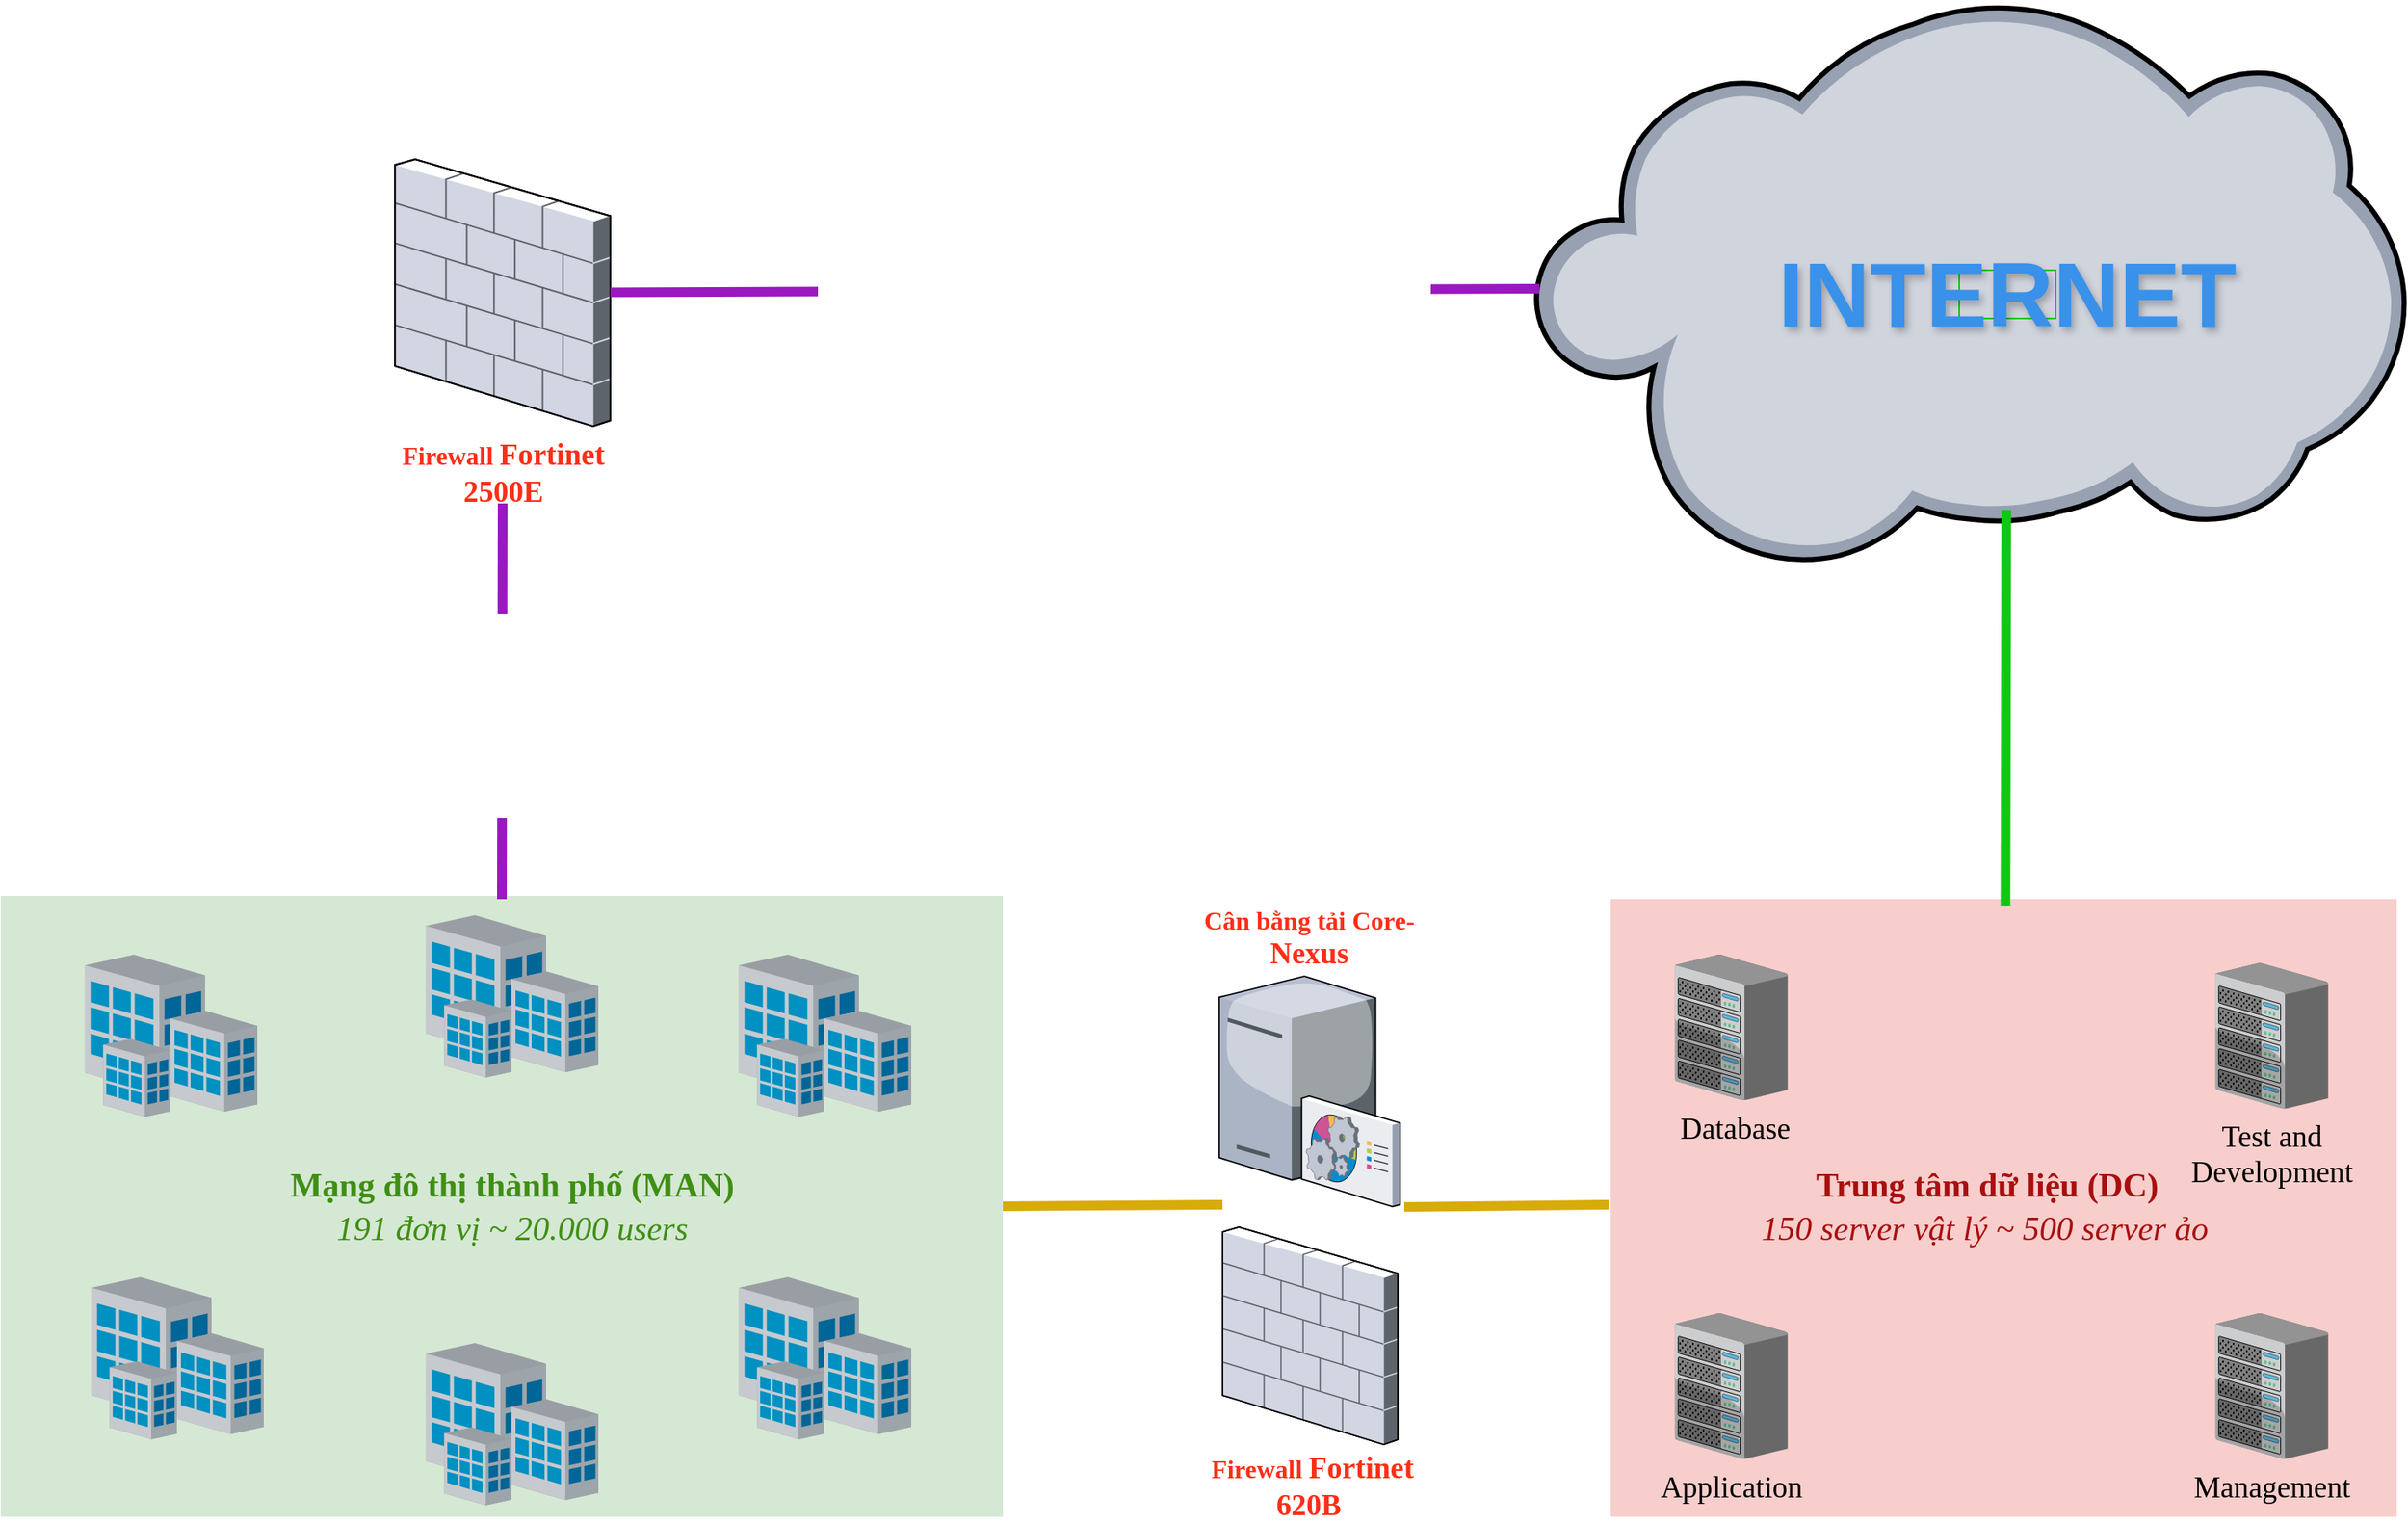 <mxfile version="24.4.7" type="github">
  <diagram name="Page-1" id="e3a06f82-3646-2815-327d-82caf3d4e204">
    <mxGraphModel dx="3188" dy="1986" grid="1" gridSize="10" guides="1" tooltips="1" connect="1" arrows="1" fold="1" page="1" pageScale="1.5" pageWidth="1169" pageHeight="826" background="none" math="0" shadow="0">
      <root>
        <mxCell id="0" style=";html=1;" />
        <mxCell id="1" style=";html=1;" parent="0" />
        <mxCell id="6a7d8f32e03d9370-61" value="" style="whiteSpace=wrap;html=1;fillColor=#f8cecc;fontSize=14;strokeColor=none;verticalAlign=top;fontColor=#3f8f14;" parent="1" vertex="1">
          <mxGeometry x="1921.29" y="760" width="488.71" height="384" as="geometry" />
        </mxCell>
        <mxCell id="6a7d8f32e03d9370-60" value="" style="whiteSpace=wrap;html=1;fillColor=#d5e8d4;fontSize=14;strokeColor=none;verticalAlign=top;" parent="1" vertex="1">
          <mxGeometry x="920.5" y="758" width="623" height="386" as="geometry" />
        </mxCell>
        <mxCell id="6a7d8f32e03d9370-16" value="&lt;span id=&quot;docs-internal-guid-9d835d87-7fff-4643-cab0-f77259b9171f&quot;&gt;&lt;span style=&quot;font-size: 14pt; font-family: &amp;quot;Times New Roman&amp;quot;, serif; background-color: transparent; font-variant-numeric: normal; font-variant-east-asian: normal; font-variant-alternates: normal; font-variant-position: normal; vertical-align: baseline; white-space: pre-wrap;&quot;&gt;&amp;nbsp;Database&lt;/span&gt;&lt;/span&gt;" style="verticalLabelPosition=bottom;aspect=fixed;html=1;verticalAlign=top;strokeColor=none;shape=mxgraph.citrix.chassis;fillColor=#66B2FF;gradientColor=#0066CC;fontSize=14;" parent="1" vertex="1">
          <mxGeometry x="1961.29" y="794.5" width="70.11" height="90.5" as="geometry" />
        </mxCell>
        <mxCell id="6a7d8f32e03d9370-31" value="" style="verticalLabelPosition=bottom;aspect=fixed;html=1;verticalAlign=top;strokeColor=none;shape=mxgraph.citrix.site;fillColor=#66B2FF;gradientColor=#0066CC;fontSize=14;" parent="1" vertex="1">
          <mxGeometry x="1379.5" y="995" width="107" height="101" as="geometry" />
        </mxCell>
        <mxCell id="3PxMr9hApGVc-ur7nNP5-1" value="&lt;span id=&quot;docs-internal-guid-a3162c0a-7fff-53ce-2dbf-dc34f5ae93af&quot; style=&quot;font-size: 21px;&quot;&gt;&lt;span style=&quot;font-family: &amp;quot;Times New Roman&amp;quot;, serif; background-color: transparent; font-variant-numeric: normal; font-variant-east-asian: normal; font-variant-alternates: normal; font-variant-position: normal; vertical-align: baseline; white-space-collapse: preserve;&quot;&gt;&lt;b style=&quot;&quot;&gt;&lt;font style=&quot;font-size: 21px;&quot;&gt;Mạng đô thị thành phố (MAN)&lt;/font&gt;&lt;/b&gt;&lt;/span&gt;&lt;/span&gt;&lt;div style=&quot;font-size: 21px;&quot;&gt;&lt;font face=&quot;Times New Roman, serif&quot; style=&quot;font-size: 21px;&quot;&gt;&lt;span style=&quot;white-space-collapse: preserve;&quot;&gt;&lt;i style=&quot;&quot;&gt;191 đơn vị ~ 20.000 users&lt;/i&gt;&lt;/span&gt;&lt;/font&gt;&lt;/div&gt;" style="text;strokeColor=none;fillColor=none;html=1;align=center;verticalAlign=middle;whiteSpace=wrap;rounded=0;fontSize=16;fontColor=#3f8f14;" vertex="1" parent="1">
          <mxGeometry x="1096.5" y="926" width="283" height="50" as="geometry" />
        </mxCell>
        <mxCell id="3PxMr9hApGVc-ur7nNP5-2" value="" style="verticalLabelPosition=bottom;aspect=fixed;html=1;verticalAlign=top;strokeColor=none;shape=mxgraph.citrix.site;fillColor=#66B2FF;gradientColor=#0066CC;fontSize=14;" vertex="1" parent="1">
          <mxGeometry x="1185" y="1036" width="107" height="101" as="geometry" />
        </mxCell>
        <mxCell id="3PxMr9hApGVc-ur7nNP5-3" value="" style="verticalLabelPosition=bottom;aspect=fixed;html=1;verticalAlign=top;strokeColor=none;shape=mxgraph.citrix.site;fillColor=#66B2FF;gradientColor=#0066CC;fontSize=14;" vertex="1" parent="1">
          <mxGeometry x="973" y="794.5" width="107" height="101" as="geometry" />
        </mxCell>
        <mxCell id="3PxMr9hApGVc-ur7nNP5-4" value="" style="verticalLabelPosition=bottom;aspect=fixed;html=1;verticalAlign=top;strokeColor=none;shape=mxgraph.citrix.site;fillColor=#66B2FF;gradientColor=#0066CC;fontSize=14;" vertex="1" parent="1">
          <mxGeometry x="977" y="995" width="107" height="101" as="geometry" />
        </mxCell>
        <mxCell id="3PxMr9hApGVc-ur7nNP5-5" value="" style="verticalLabelPosition=bottom;aspect=fixed;html=1;verticalAlign=top;strokeColor=none;shape=mxgraph.citrix.site;fillColor=#66B2FF;gradientColor=#0066CC;fontSize=14;" vertex="1" parent="1">
          <mxGeometry x="1379.5" y="794.5" width="107" height="101" as="geometry" />
        </mxCell>
        <mxCell id="3PxMr9hApGVc-ur7nNP5-6" value="" style="verticalLabelPosition=bottom;aspect=fixed;html=1;verticalAlign=top;strokeColor=none;shape=mxgraph.citrix.site;fillColor=#66B2FF;gradientColor=#0066CC;fontSize=14;" vertex="1" parent="1">
          <mxGeometry x="1185" y="770" width="107" height="101" as="geometry" />
        </mxCell>
        <mxCell id="3PxMr9hApGVc-ur7nNP5-7" value="&lt;div style=&quot;font-size: 21px;&quot;&gt;&lt;span style=&quot;font-size: 21px;&quot; id=&quot;docs-internal-guid-ce577cba-7fff-6681-e3cf-3ff28a774a8f&quot;&gt;&lt;span style=&quot;font-size: 21px; font-family: &amp;quot;Times New Roman&amp;quot;, serif; background-color: transparent; font-variant-numeric: normal; font-variant-east-asian: normal; font-variant-alternates: normal; font-variant-position: normal; vertical-align: baseline; white-space-collapse: preserve;&quot;&gt;&lt;b style=&quot;font-size: 21px;&quot;&gt;Trung tâm dữ liệu (DC)&lt;/b&gt;&lt;/span&gt;&lt;/span&gt;&lt;/div&gt;&lt;div style=&quot;font-size: 21px;&quot;&gt;&lt;font style=&quot;font-size: 21px;&quot; face=&quot;Times New Roman, serif&quot;&gt;&lt;span style=&quot;white-space-collapse: preserve; font-size: 21px;&quot;&gt;&lt;i style=&quot;font-size: 21px;&quot;&gt;150 server vật lý ~ 500 server ảo &lt;/i&gt;&lt;/span&gt;&lt;/font&gt;&lt;/div&gt;" style="text;strokeColor=none;fillColor=none;html=1;align=center;verticalAlign=middle;whiteSpace=wrap;rounded=0;fontSize=21;fontColor=#a81010;" vertex="1" parent="1">
          <mxGeometry x="2014.29" y="926" width="283" height="50" as="geometry" />
        </mxCell>
        <mxCell id="3PxMr9hApGVc-ur7nNP5-8" value="&lt;span id=&quot;docs-internal-guid-d623d883-7fff-5d30-a4e0-7b7bfae6a25a&quot;&gt;&lt;span style=&quot;font-size: 14pt; font-family: &amp;quot;Times New Roman&amp;quot;, serif; background-color: transparent; font-variant-numeric: normal; font-variant-east-asian: normal; font-variant-alternates: normal; font-variant-position: normal; vertical-align: baseline; white-space: pre-wrap;&quot;&gt;Application &lt;/span&gt;&lt;/span&gt;" style="verticalLabelPosition=bottom;aspect=fixed;html=1;verticalAlign=top;strokeColor=none;shape=mxgraph.citrix.chassis;fillColor=#66B2FF;gradientColor=#0066CC;fontSize=14;" vertex="1" parent="1">
          <mxGeometry x="1961.29" y="1017.5" width="70.11" height="90.5" as="geometry" />
        </mxCell>
        <mxCell id="3PxMr9hApGVc-ur7nNP5-9" value="&lt;span id=&quot;docs-internal-guid-1cf09a69-7fff-9a33-591f-fb55b128711d&quot;&gt;&lt;span style=&quot;font-size: 14pt; font-family: &amp;quot;Times New Roman&amp;quot;, serif; background-color: transparent; font-variant-numeric: normal; font-variant-east-asian: normal; font-variant-alternates: normal; font-variant-position: normal; vertical-align: baseline; white-space: pre-wrap;&quot;&gt;Test and Development&lt;/span&gt;&lt;/span&gt;" style="verticalLabelPosition=bottom;aspect=fixed;html=1;verticalAlign=top;strokeColor=none;shape=mxgraph.citrix.chassis;fillColor=#66B2FF;gradientColor=#0066CC;fontSize=14;" vertex="1" parent="1">
          <mxGeometry x="2297.29" y="799.75" width="70.11" height="90.5" as="geometry" />
        </mxCell>
        <mxCell id="3PxMr9hApGVc-ur7nNP5-10" value="&lt;span id=&quot;docs-internal-guid-0598049a-7fff-75d8-6361-de486bc13585&quot;&gt;&lt;span style=&quot;font-size: 14pt; font-family: &amp;quot;Times New Roman&amp;quot;, serif; background-color: transparent; font-variant-numeric: normal; font-variant-east-asian: normal; font-variant-alternates: normal; font-variant-position: normal; vertical-align: baseline; white-space: pre-wrap;&quot;&gt;Management&lt;/span&gt;&lt;/span&gt;" style="verticalLabelPosition=bottom;aspect=fixed;html=1;verticalAlign=top;strokeColor=none;shape=mxgraph.citrix.chassis;fillColor=#66B2FF;gradientColor=#0066CC;fontSize=14;" vertex="1" parent="1">
          <mxGeometry x="2297.29" y="1017.5" width="70.11" height="90.5" as="geometry" />
        </mxCell>
        <mxCell id="3PxMr9hApGVc-ur7nNP5-13" value="" style="verticalLabelPosition=bottom;sketch=0;aspect=fixed;html=1;verticalAlign=top;strokeColor=none;align=center;outlineConnect=0;shape=mxgraph.citrix.firewall;" vertex="1" parent="1">
          <mxGeometry x="1165.56" y="300" width="133.87" height="166" as="geometry" />
        </mxCell>
        <mxCell id="3PxMr9hApGVc-ur7nNP5-15" value="" style="verticalLabelPosition=bottom;sketch=0;aspect=fixed;html=1;verticalAlign=top;strokeColor=none;align=center;outlineConnect=0;shape=mxgraph.citrix.cloud;textShadow=0;" vertex="1" parent="1">
          <mxGeometry x="1873.29" y="201" width="542.42" height="354" as="geometry" />
        </mxCell>
        <mxCell id="3PxMr9hApGVc-ur7nNP5-17" value="&lt;font color=&quot;#ff2e17&quot;&gt;Firewall&amp;nbsp;&lt;span id=&quot;docs-internal-guid-8ebe34da-7fff-6cad-656f-97937fef2c96&quot; style=&quot;&quot;&gt;&lt;span style=&quot;font-size: 14pt; background-color: transparent; font-variant-numeric: normal; font-variant-east-asian: normal; font-variant-alternates: normal; font-variant-position: normal; vertical-align: baseline; white-space-collapse: preserve;&quot;&gt;Fortinet 2500E&lt;/span&gt;&lt;/span&gt;&lt;/font&gt;" style="text;strokeColor=none;fillColor=none;html=1;align=center;verticalAlign=middle;whiteSpace=wrap;rounded=0;fontSize=16;fontStyle=1;fontFamily=Times New Roman;" vertex="1" parent="1">
          <mxGeometry x="1163.5" y="480" width="138" height="30" as="geometry" />
        </mxCell>
        <mxCell id="3PxMr9hApGVc-ur7nNP5-19" value="" style="verticalLabelPosition=bottom;sketch=0;aspect=fixed;html=1;verticalAlign=top;strokeColor=none;align=center;outlineConnect=0;shape=mxgraph.citrix.command_center;" vertex="1" parent="1">
          <mxGeometry x="1678" y="808" width="112.47" height="143" as="geometry" />
        </mxCell>
        <mxCell id="3PxMr9hApGVc-ur7nNP5-20" value="" style="verticalLabelPosition=bottom;sketch=0;aspect=fixed;html=1;verticalAlign=top;strokeColor=none;align=center;outlineConnect=0;shape=mxgraph.citrix.firewall;" vertex="1" parent="1">
          <mxGeometry x="1680.06" y="964" width="108.87" height="135" as="geometry" />
        </mxCell>
        <mxCell id="3PxMr9hApGVc-ur7nNP5-21" value="&lt;font color=&quot;#ff2e17&quot;&gt;Firewall&amp;nbsp;&lt;span id=&quot;docs-internal-guid-8ebe34da-7fff-6cad-656f-97937fef2c96&quot;&gt;&lt;span style=&quot;font-size: 14pt; background-color: transparent; font-variant-numeric: normal; font-variant-east-asian: normal; font-variant-alternates: normal; font-variant-position: normal; vertical-align: baseline; white-space-collapse: preserve;&quot;&gt;Fortinet&lt;/span&gt;&lt;/span&gt;&lt;/font&gt;&lt;div&gt;&lt;font color=&quot;#ff2e17&quot;&gt;&lt;span&gt;&lt;span style=&quot;font-size: 14pt; background-color: transparent; font-variant-numeric: normal; font-variant-east-asian: normal; font-variant-alternates: normal; font-variant-position: normal; vertical-align: baseline; white-space-collapse: preserve;&quot;&gt;620B &lt;/span&gt;&lt;/span&gt;&lt;/font&gt;&lt;/div&gt;" style="text;strokeColor=none;fillColor=none;html=1;align=center;verticalAlign=middle;whiteSpace=wrap;rounded=0;fontSize=16;fontStyle=1;fontFamily=Times New Roman;" vertex="1" parent="1">
          <mxGeometry x="1667" y="1110" width="138" height="30" as="geometry" />
        </mxCell>
        <mxCell id="3PxMr9hApGVc-ur7nNP5-22" value="&lt;font color=&quot;#ff2e17&quot;&gt;&lt;span id=&quot;docs-internal-guid-8ebe34da-7fff-6cad-656f-97937fef2c96&quot;&gt;&lt;span style=&quot;background-color: transparent; font-variant-numeric: normal; font-variant-east-asian: normal; font-variant-alternates: normal; font-variant-position: normal; vertical-align: baseline;&quot;&gt;Cân bằng tải Core-&lt;font&gt;&lt;span style=&quot;font-size: 18.667px; white-space-collapse: preserve;&quot;&gt;Nexus&lt;/span&gt;&lt;/font&gt;&lt;/span&gt;&lt;/span&gt;&lt;/font&gt;" style="text;strokeColor=none;fillColor=none;html=1;align=center;verticalAlign=middle;whiteSpace=wrap;rounded=0;fontSize=16;fontStyle=1;fontFamily=Times New Roman;" vertex="1" parent="1">
          <mxGeometry x="1665.23" y="769" width="138" height="30" as="geometry" />
        </mxCell>
        <mxCell id="3PxMr9hApGVc-ur7nNP5-23" value="INTERNET" style="text;strokeColor=#0ec811;fillColor=none;html=1;align=center;verticalAlign=middle;whiteSpace=wrap;rounded=0;fontSize=57;fontStyle=1;fontColor=#3991ea;labelBorderColor=none;textShadow=1;labelBackgroundColor=none;" vertex="1" parent="1">
          <mxGeometry x="2138" y="369" width="60" height="30" as="geometry" />
        </mxCell>
        <mxCell id="3PxMr9hApGVc-ur7nNP5-26" value="" style="endArrow=none;html=1;rounded=0;fontSize=42;startSize=8;endSize=8;curved=1;strokeWidth=6;strokeColor=#9a18bf;exitX=0.007;exitY=0.507;exitDx=0;exitDy=0;exitPerimeter=0;" edge="1" parent="1" source="3PxMr9hApGVc-ur7nNP5-15" target="3PxMr9hApGVc-ur7nNP5-13">
          <mxGeometry width="50" height="50" relative="1" as="geometry">
            <mxPoint x="1940" y="378" as="sourcePoint" />
            <mxPoint x="1560" y="370" as="targetPoint" />
          </mxGeometry>
        </mxCell>
        <mxCell id="3PxMr9hApGVc-ur7nNP5-27" value="" style="endArrow=none;html=1;rounded=0;fontSize=42;startSize=8;endSize=8;curved=1;entryX=0.5;entryY=1;entryDx=0;entryDy=0;exitX=0.5;exitY=0;exitDx=0;exitDy=0;strokeWidth=6;strokeColor=#9a18bf;" edge="1" parent="1">
          <mxGeometry width="50" height="50" relative="1" as="geometry">
            <mxPoint x="1232.0" y="760" as="sourcePoint" />
            <mxPoint x="1232.5" y="514" as="targetPoint" />
          </mxGeometry>
        </mxCell>
        <mxCell id="3PxMr9hApGVc-ur7nNP5-31" value="" style="endArrow=none;html=1;rounded=0;fontSize=12;startSize=8;endSize=8;curved=1;exitX=1;exitY=0.5;exitDx=0;exitDy=0;strokeWidth=6;strokeColor=#d7ab09;" edge="1" parent="1" source="6a7d8f32e03d9370-60">
          <mxGeometry width="50" height="50" relative="1" as="geometry">
            <mxPoint x="1940" y="920" as="sourcePoint" />
            <mxPoint x="1680" y="950" as="targetPoint" />
          </mxGeometry>
        </mxCell>
        <mxCell id="3PxMr9hApGVc-ur7nNP5-32" value="" style="endArrow=none;html=1;rounded=0;fontSize=12;startSize=8;endSize=8;curved=1;exitX=1;exitY=0.5;exitDx=0;exitDy=0;strokeWidth=6;strokeColor=#d7ab09;" edge="1" parent="1">
          <mxGeometry width="50" height="50" relative="1" as="geometry">
            <mxPoint x="1793" y="951.41" as="sourcePoint" />
            <mxPoint x="1920" y="950" as="targetPoint" />
          </mxGeometry>
        </mxCell>
        <mxCell id="3PxMr9hApGVc-ur7nNP5-38" value="" style="endArrow=none;html=1;rounded=0;fontSize=42;startSize=8;endSize=8;curved=1;entryX=0.5;entryY=1;entryDx=0;entryDy=0;exitX=0.5;exitY=0;exitDx=0;exitDy=0;strokeWidth=6;strokeColor=#0ec811;fontColor=#08bf4e;" edge="1" parent="1">
          <mxGeometry width="50" height="50" relative="1" as="geometry">
            <mxPoint x="2166.75" y="764" as="sourcePoint" />
            <mxPoint x="2167.25" y="518" as="targetPoint" />
          </mxGeometry>
        </mxCell>
      </root>
    </mxGraphModel>
  </diagram>
</mxfile>
